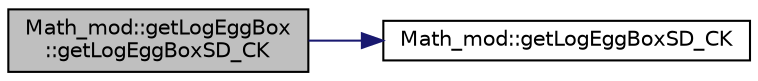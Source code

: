 digraph "Math_mod::getLogEggBox::getLogEggBoxSD_CK"
{
 // LATEX_PDF_SIZE
  edge [fontname="Helvetica",fontsize="10",labelfontname="Helvetica",labelfontsize="10"];
  node [fontname="Helvetica",fontsize="10",shape=record];
  rankdir="LR";
  Node1 [label="Math_mod::getLogEggBox\l::getLogEggBoxSD_CK",height=0.2,width=0.4,color="black", fillcolor="grey75", style="filled", fontcolor="black",tooltip="Return the logarithm of the egg-box probability density function in one dimension,..."];
  Node1 -> Node2 [color="midnightblue",fontsize="10",style="solid",fontname="Helvetica"];
  Node2 [label="Math_mod::getLogEggBoxSD_CK",height=0.2,width=0.4,color="black", fillcolor="white", style="filled",URL="$namespaceMath__mod.html#aeaf16d563dfc7382b4a5f84d7e3d65f6",tooltip="Return the logarithm of the egg-box probability density function in one dimension,..."];
}
